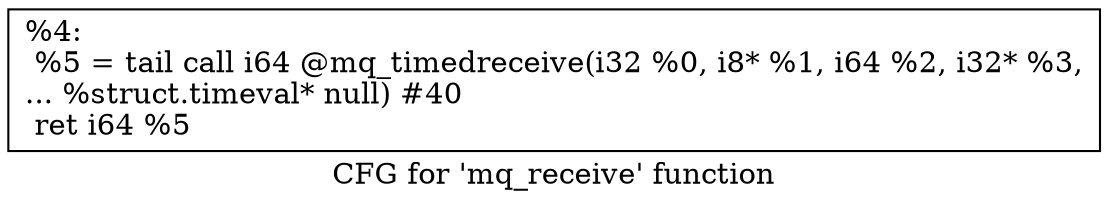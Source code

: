 digraph "CFG for 'mq_receive' function" {
	label="CFG for 'mq_receive' function";

	Node0x1b9bc00 [shape=record,label="{%4:\l  %5 = tail call i64 @mq_timedreceive(i32 %0, i8* %1, i64 %2, i32* %3,\l... %struct.timeval* null) #40\l  ret i64 %5\l}"];
}
